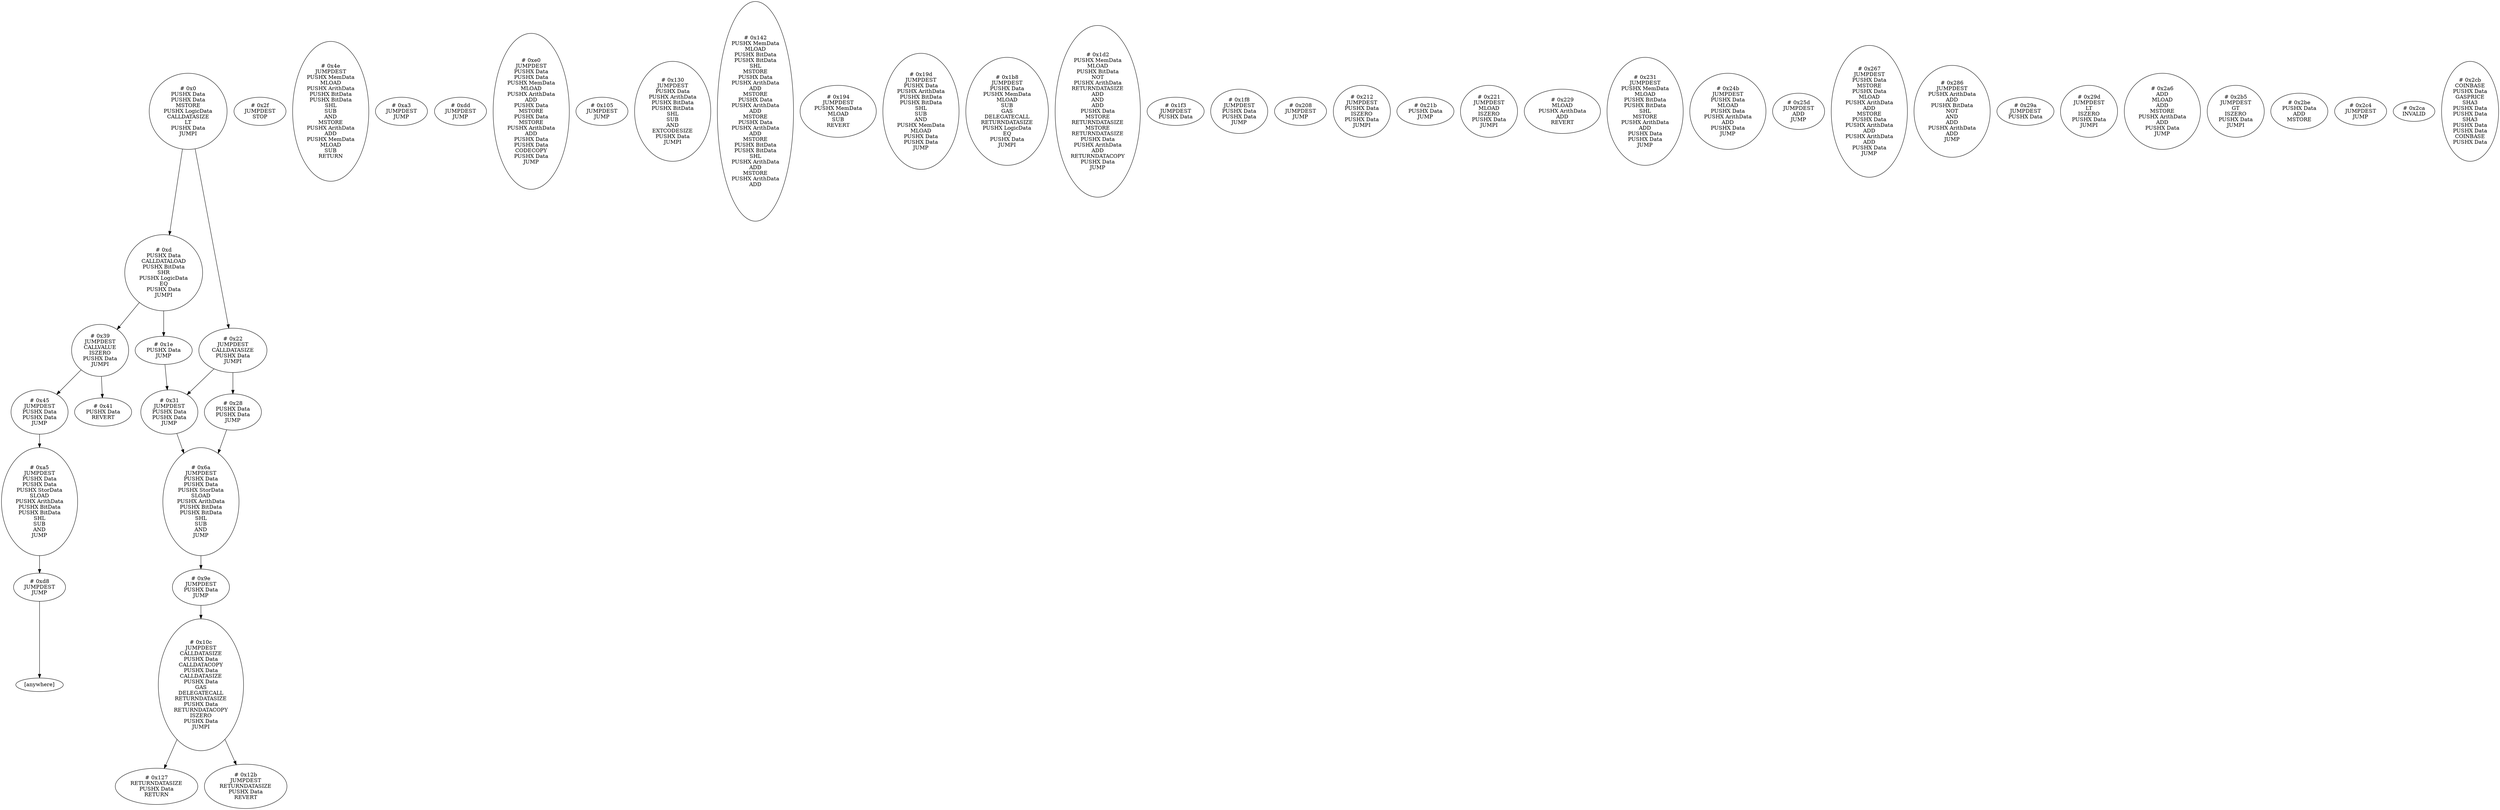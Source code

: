 /* Generated by GvGen v.1.0 (https://www.github.com/stricaud/gvgen) */

digraph G {
compound=true;
   node1 [label="[anywhere]"];
   node2 [label="# 0x0
PUSHX Data
PUSHX Data
MSTORE
PUSHX LogicData
CALLDATASIZE
LT
PUSHX Data
JUMPI
"];
   node3 [label="# 0xd
PUSHX Data
CALLDATALOAD
PUSHX BitData
SHR
PUSHX LogicData
EQ
PUSHX Data
JUMPI
"];
   node4 [label="# 0x1e
PUSHX Data
JUMP
"];
   node5 [label="# 0x22
JUMPDEST
CALLDATASIZE
PUSHX Data
JUMPI
"];
   node6 [label="# 0x28
PUSHX Data
PUSHX Data
JUMP
"];
   node7 [label="# 0x2f
JUMPDEST
STOP
"];
   node8 [label="# 0x31
JUMPDEST
PUSHX Data
PUSHX Data
JUMP
"];
   node9 [label="# 0x39
JUMPDEST
CALLVALUE
ISZERO
PUSHX Data
JUMPI
"];
   node10 [label="# 0x41
PUSHX Data
REVERT
"];
   node11 [label="# 0x45
JUMPDEST
PUSHX Data
PUSHX Data
JUMP
"];
   node12 [label="# 0x4e
JUMPDEST
PUSHX MemData
MLOAD
PUSHX ArithData
PUSHX BitData
PUSHX BitData
SHL
SUB
AND
MSTORE
PUSHX ArithData
ADD
PUSHX MemData
MLOAD
SUB
RETURN
"];
   node13 [label="# 0x6a
JUMPDEST
PUSHX Data
PUSHX Data
PUSHX StorData
SLOAD
PUSHX ArithData
PUSHX BitData
PUSHX BitData
SHL
SUB
AND
JUMP
"];
   node14 [label="# 0x9e
JUMPDEST
PUSHX Data
JUMP
"];
   node15 [label="# 0xa3
JUMPDEST
JUMP
"];
   node16 [label="# 0xa5
JUMPDEST
PUSHX Data
PUSHX Data
PUSHX StorData
SLOAD
PUSHX ArithData
PUSHX BitData
PUSHX BitData
SHL
SUB
AND
JUMP
"];
   node17 [label="# 0xd8
JUMPDEST
JUMP
"];
   node18 [label="# 0xdd
JUMPDEST
JUMP
"];
   node19 [label="# 0xe0
JUMPDEST
PUSHX Data
PUSHX Data
PUSHX MemData
MLOAD
PUSHX ArithData
ADD
PUSHX Data
MSTORE
PUSHX Data
MSTORE
PUSHX ArithData
ADD
PUSHX Data
PUSHX Data
CODECOPY
PUSHX Data
JUMP
"];
   node20 [label="# 0x105
JUMPDEST
JUMP
"];
   node21 [label="# 0x10c
JUMPDEST
CALLDATASIZE
PUSHX Data
CALLDATACOPY
PUSHX Data
CALLDATASIZE
PUSHX Data
GAS
DELEGATECALL
RETURNDATASIZE
PUSHX Data
RETURNDATACOPY
ISZERO
PUSHX Data
JUMPI
"];
   node22 [label="# 0x127
RETURNDATASIZE
PUSHX Data
RETURN
"];
   node23 [label="# 0x12b
JUMPDEST
RETURNDATASIZE
PUSHX Data
REVERT
"];
   node24 [label="# 0x130
JUMPDEST
PUSHX Data
PUSHX ArithData
PUSHX BitData
PUSHX BitData
SHL
SUB
AND
EXTCODESIZE
PUSHX Data
JUMPI
"];
   node25 [label="# 0x142
PUSHX MemData
MLOAD
PUSHX BitData
PUSHX BitData
SHL
MSTORE
PUSHX Data
PUSHX ArithData
ADD
MSTORE
PUSHX Data
PUSHX ArithData
ADD
MSTORE
PUSHX Data
PUSHX ArithData
ADD
MSTORE
PUSHX BitData
PUSHX BitData
SHL
PUSHX ArithData
ADD
MSTORE
PUSHX ArithData
ADD
"];
   node26 [label="# 0x194
JUMPDEST
PUSHX MemData
MLOAD
SUB
REVERT
"];
   node27 [label="# 0x19d
JUMPDEST
PUSHX Data
PUSHX ArithData
PUSHX BitData
PUSHX BitData
SHL
SUB
AND
PUSHX MemData
MLOAD
PUSHX Data
PUSHX Data
JUMP
"];
   node28 [label="# 0x1b8
JUMPDEST
PUSHX Data
PUSHX MemData
MLOAD
SUB
GAS
DELEGATECALL
RETURNDATASIZE
PUSHX LogicData
EQ
PUSHX Data
JUMPI
"];
   node29 [label="# 0x1d2
PUSHX MemData
MLOAD
PUSHX BitData
NOT
PUSHX ArithData
RETURNDATASIZE
ADD
AND
ADD
PUSHX Data
MSTORE
RETURNDATASIZE
MSTORE
RETURNDATASIZE
PUSHX Data
PUSHX ArithData
ADD
RETURNDATACOPY
PUSHX Data
JUMP
"];
   node30 [label="# 0x1f3
JUMPDEST
PUSHX Data
"];
   node31 [label="# 0x1f8
JUMPDEST
PUSHX Data
PUSHX Data
JUMP
"];
   node32 [label="# 0x208
JUMPDEST
JUMP
"];
   node33 [label="# 0x212
JUMPDEST
PUSHX Data
ISZERO
PUSHX Data
JUMPI
"];
   node34 [label="# 0x21b
PUSHX Data
JUMP
"];
   node35 [label="# 0x221
JUMPDEST
MLOAD
ISZERO
PUSHX Data
JUMPI
"];
   node36 [label="# 0x229
MLOAD
PUSHX ArithData
ADD
REVERT
"];
   node37 [label="# 0x231
JUMPDEST
PUSHX MemData
MLOAD
PUSHX BitData
PUSHX BitData
SHL
MSTORE
PUSHX ArithData
ADD
PUSHX Data
PUSHX Data
JUMP
"];
   node38 [label="# 0x24b
JUMPDEST
PUSHX Data
MLOAD
PUSHX Data
PUSHX ArithData
ADD
PUSHX Data
JUMP
"];
   node39 [label="# 0x25d
JUMPDEST
ADD
JUMP
"];
   node40 [label="# 0x267
JUMPDEST
PUSHX Data
MSTORE
PUSHX Data
MLOAD
PUSHX ArithData
ADD
MSTORE
PUSHX Data
PUSHX ArithData
ADD
PUSHX ArithData
ADD
PUSHX Data
JUMP
"];
   node41 [label="# 0x286
JUMPDEST
PUSHX ArithData
ADD
PUSHX BitData
NOT
AND
ADD
PUSHX ArithData
ADD
JUMP
"];
   node42 [label="# 0x29a
JUMPDEST
PUSHX Data
"];
   node43 [label="# 0x29d
JUMPDEST
LT
ISZERO
PUSHX Data
JUMPI
"];
   node44 [label="# 0x2a6
ADD
MLOAD
ADD
MSTORE
PUSHX ArithData
ADD
PUSHX Data
JUMP
"];
   node45 [label="# 0x2b5
JUMPDEST
GT
ISZERO
PUSHX Data
JUMPI
"];
   node46 [label="# 0x2be
PUSHX Data
ADD
MSTORE
"];
   node47 [label="# 0x2c4
JUMPDEST
JUMP
"];
   node48 [label="# 0x2ca
INVALID
"];
   node49 [label="# 0x2cb
COINBASE
PUSHX Data
GASPRICE
SHA3
PUSHX Data
PUSHX Data
SHA3
PUSHX Data
PUSHX Data
COINBASE
PUSHX Data
"];
node2->node5;
node2->node3;
node3->node9;
node3->node4;
node4->node8;
node5->node8;
node5->node6;
node6->node13;
node8->node13;
node9->node11;
node9->node10;
node11->node16;
node13->node14;
node14->node21;
node16->node17;
node17->node1;
node21->node23;
node21->node22;
}
